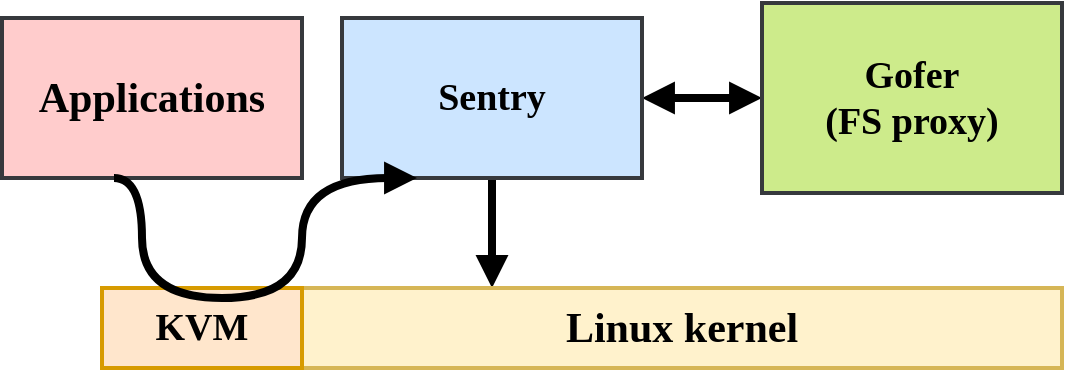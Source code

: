 <mxfile>
    <diagram name="Page-1" id="6ieUgSd7lXa0befN1dsf">
        <mxGraphModel dx="771" dy="1211" grid="1" gridSize="10" guides="1" tooltips="1" connect="1" arrows="1" fold="1" page="1" pageScale="1" pageWidth="850" pageHeight="1100" math="0" shadow="0">
            <root>
                <mxCell id="0"/>
                <mxCell id="1" parent="0"/>
                <mxCell id="dt5SGqenpm2Mk54ZUJxN-23" value="Applications" style="whiteSpace=wrap;strokeWidth=2;fillColor=#ffcccc;strokeColor=#36393d;fontFamily=Verdana;fontStyle=1;fontSize=21;" parent="1" vertex="1">
                    <mxGeometry x="140" y="290" width="150" height="80" as="geometry"/>
                </mxCell>
                <mxCell id="dt5SGqenpm2Mk54ZUJxN-29" value="" style="edgeStyle=orthogonalEdgeStyle;rounded=0;orthogonalLoop=1;jettySize=auto;html=1;strokeWidth=4;endArrow=block;endFill=1;entryX=0.25;entryY=0;entryDx=0;entryDy=0;" parent="1" source="dt5SGqenpm2Mk54ZUJxN-24" target="dt5SGqenpm2Mk54ZUJxN-26" edge="1">
                    <mxGeometry relative="1" as="geometry"/>
                </mxCell>
                <mxCell id="dt5SGqenpm2Mk54ZUJxN-30" style="edgeStyle=orthogonalEdgeStyle;rounded=0;orthogonalLoop=1;jettySize=auto;html=1;entryX=0;entryY=0.5;entryDx=0;entryDy=0;strokeWidth=4;endArrow=block;endFill=1;startArrow=block;startFill=1;" parent="1" source="dt5SGqenpm2Mk54ZUJxN-24" target="dt5SGqenpm2Mk54ZUJxN-27" edge="1">
                    <mxGeometry relative="1" as="geometry"/>
                </mxCell>
                <mxCell id="dt5SGqenpm2Mk54ZUJxN-24" value="Sentry" style="whiteSpace=wrap;strokeWidth=2;fillColor=#cce5ff;strokeColor=#36393d;fontFamily=Verdana;fontStyle=1;fontSize=19;" parent="1" vertex="1">
                    <mxGeometry x="310" y="290" width="150" height="80" as="geometry"/>
                </mxCell>
                <mxCell id="dt5SGqenpm2Mk54ZUJxN-26" value="Linux kernel" style="whiteSpace=wrap;strokeWidth=2;fillColor=#fff2cc;strokeColor=#d6b656;fontFamily=Verdana;fontStyle=1;fontSize=21;" parent="1" vertex="1">
                    <mxGeometry x="290" y="425" width="380" height="40" as="geometry"/>
                </mxCell>
                <mxCell id="dt5SGqenpm2Mk54ZUJxN-27" value="Gofer&#10;(FS proxy)" style="whiteSpace=wrap;strokeWidth=2;fillColor=#cdeb8b;strokeColor=#36393d;fontFamily=Verdana;fontStyle=1;fontSize=19;" parent="1" vertex="1">
                    <mxGeometry x="520" y="282.5" width="150" height="95" as="geometry"/>
                </mxCell>
                <mxCell id="12" value="KVM" style="whiteSpace=wrap;strokeWidth=2;fillColor=#ffe6cc;strokeColor=#d79b00;fontFamily=Verdana;fontStyle=1;fontSize=19;" vertex="1" parent="1">
                    <mxGeometry x="190" y="425" width="100" height="40" as="geometry"/>
                </mxCell>
                <mxCell id="9" value="" style="rounded=0;orthogonalLoop=1;jettySize=auto;html=1;strokeWidth=4;endArrow=block;endFill=1;entryX=0.25;entryY=1;entryDx=0;entryDy=0;edgeStyle=orthogonalEdgeStyle;exitX=0.5;exitY=1;exitDx=0;exitDy=0;curved=1;" edge="1" parent="1" target="dt5SGqenpm2Mk54ZUJxN-24">
                    <mxGeometry relative="1" as="geometry">
                        <mxPoint x="196" y="370.0" as="sourcePoint"/>
                        <mxPoint x="313.5" y="370.0" as="targetPoint"/>
                        <Array as="points">
                            <mxPoint x="210" y="370"/>
                            <mxPoint x="210" y="430"/>
                            <mxPoint x="290" y="430"/>
                            <mxPoint x="290" y="370"/>
                        </Array>
                    </mxGeometry>
                </mxCell>
            </root>
        </mxGraphModel>
    </diagram>
</mxfile>